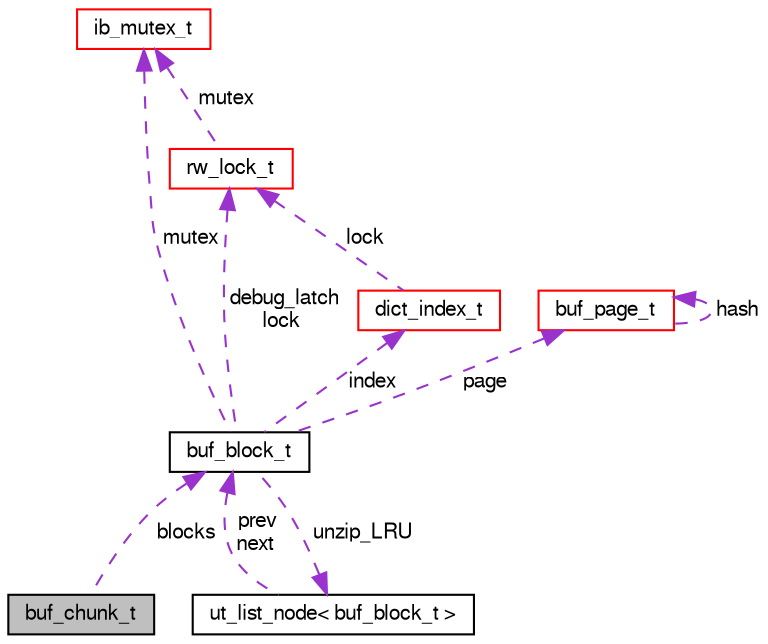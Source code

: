 digraph "buf_chunk_t"
{
  bgcolor="transparent";
  edge [fontname="FreeSans",fontsize="10",labelfontname="FreeSans",labelfontsize="10"];
  node [fontname="FreeSans",fontsize="10",shape=record];
  Node1 [label="buf_chunk_t",height=0.2,width=0.4,color="black", fillcolor="grey75", style="filled" fontcolor="black"];
  Node2 -> Node1 [dir="back",color="darkorchid3",fontsize="10",style="dashed",label=" blocks" ,fontname="FreeSans"];
  Node2 [label="buf_block_t",height=0.2,width=0.4,color="black",URL="$structbuf__block__t.html"];
  Node3 -> Node2 [dir="back",color="darkorchid3",fontsize="10",style="dashed",label=" unzip_LRU" ,fontname="FreeSans"];
  Node3 [label="ut_list_node\< buf_block_t \>",height=0.2,width=0.4,color="black",URL="$structut__list__node.html"];
  Node2 -> Node3 [dir="back",color="darkorchid3",fontsize="10",style="dashed",label=" prev\nnext" ,fontname="FreeSans"];
  Node4 -> Node2 [dir="back",color="darkorchid3",fontsize="10",style="dashed",label=" index" ,fontname="FreeSans"];
  Node4 [label="dict_index_t",height=0.2,width=0.4,color="red",URL="$structdict__index__t.html"];
  Node5 -> Node4 [dir="back",color="darkorchid3",fontsize="10",style="dashed",label=" lock" ,fontname="FreeSans"];
  Node5 [label="rw_lock_t",height=0.2,width=0.4,color="red",URL="$structrw__lock__t.html"];
  Node6 -> Node5 [dir="back",color="darkorchid3",fontsize="10",style="dashed",label=" mutex" ,fontname="FreeSans"];
  Node6 [label="ib_mutex_t",height=0.2,width=0.4,color="red",URL="$structib__mutex__t.html"];
  Node7 -> Node2 [dir="back",color="darkorchid3",fontsize="10",style="dashed",label=" page" ,fontname="FreeSans"];
  Node7 [label="buf_page_t",height=0.2,width=0.4,color="red",URL="$structbuf__page__t.html"];
  Node7 -> Node7 [dir="back",color="darkorchid3",fontsize="10",style="dashed",label=" hash" ,fontname="FreeSans"];
  Node6 -> Node2 [dir="back",color="darkorchid3",fontsize="10",style="dashed",label=" mutex" ,fontname="FreeSans"];
  Node5 -> Node2 [dir="back",color="darkorchid3",fontsize="10",style="dashed",label=" debug_latch\nlock" ,fontname="FreeSans"];
}
